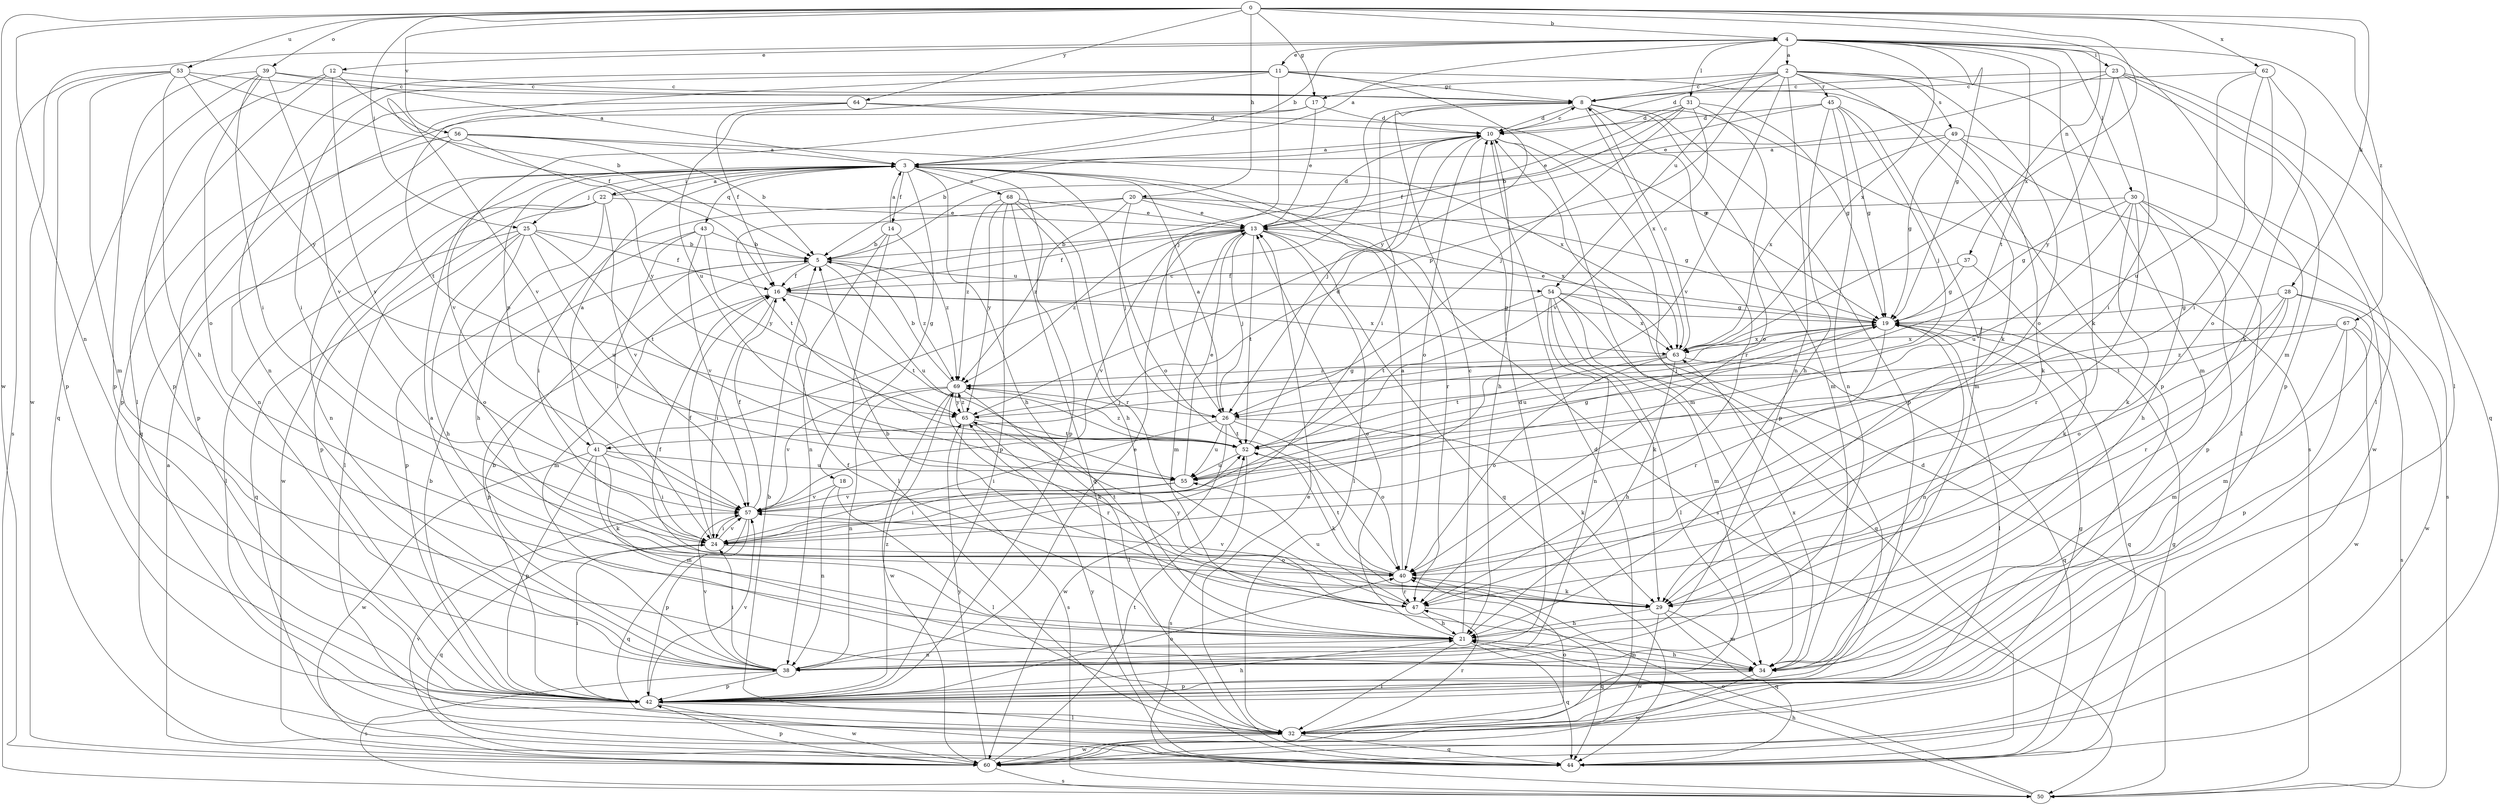strict digraph  {
0;
2;
3;
4;
5;
8;
10;
11;
12;
13;
14;
16;
17;
18;
19;
20;
21;
22;
23;
24;
25;
26;
28;
29;
30;
31;
32;
34;
37;
38;
39;
40;
41;
42;
43;
44;
45;
47;
49;
50;
52;
53;
54;
55;
56;
57;
60;
62;
63;
64;
65;
67;
68;
69;
0 -> 4  [label=b];
0 -> 17  [label=g];
0 -> 20  [label=h];
0 -> 25  [label=j];
0 -> 28  [label=k];
0 -> 37  [label=n];
0 -> 38  [label=n];
0 -> 39  [label=o];
0 -> 53  [label=u];
0 -> 56  [label=v];
0 -> 60  [label=w];
0 -> 62  [label=x];
0 -> 63  [label=x];
0 -> 64  [label=y];
0 -> 67  [label=z];
2 -> 8  [label=c];
2 -> 10  [label=d];
2 -> 17  [label=g];
2 -> 29  [label=k];
2 -> 34  [label=m];
2 -> 38  [label=n];
2 -> 40  [label=o];
2 -> 41  [label=p];
2 -> 45  [label=r];
2 -> 49  [label=s];
2 -> 57  [label=v];
3 -> 4  [label=b];
3 -> 14  [label=f];
3 -> 18  [label=g];
3 -> 21  [label=h];
3 -> 22  [label=i];
3 -> 25  [label=j];
3 -> 38  [label=n];
3 -> 40  [label=o];
3 -> 41  [label=p];
3 -> 42  [label=p];
3 -> 43  [label=q];
3 -> 47  [label=r];
3 -> 68  [label=z];
4 -> 2  [label=a];
4 -> 3  [label=a];
4 -> 11  [label=e];
4 -> 12  [label=e];
4 -> 19  [label=g];
4 -> 23  [label=i];
4 -> 29  [label=k];
4 -> 30  [label=l];
4 -> 31  [label=l];
4 -> 32  [label=l];
4 -> 34  [label=m];
4 -> 52  [label=t];
4 -> 54  [label=u];
4 -> 60  [label=w];
4 -> 63  [label=x];
5 -> 16  [label=f];
5 -> 34  [label=m];
5 -> 54  [label=u];
5 -> 55  [label=u];
5 -> 69  [label=z];
8 -> 10  [label=d];
8 -> 24  [label=i];
8 -> 34  [label=m];
8 -> 42  [label=p];
8 -> 47  [label=r];
8 -> 50  [label=s];
8 -> 63  [label=x];
10 -> 3  [label=a];
10 -> 5  [label=b];
10 -> 8  [label=c];
10 -> 21  [label=h];
10 -> 26  [label=j];
10 -> 34  [label=m];
10 -> 40  [label=o];
10 -> 42  [label=p];
11 -> 8  [label=c];
11 -> 24  [label=i];
11 -> 26  [label=j];
11 -> 38  [label=n];
11 -> 42  [label=p];
11 -> 55  [label=u];
11 -> 57  [label=v];
11 -> 65  [label=y];
12 -> 8  [label=c];
12 -> 16  [label=f];
12 -> 32  [label=l];
12 -> 42  [label=p];
12 -> 57  [label=v];
13 -> 5  [label=b];
13 -> 10  [label=d];
13 -> 16  [label=f];
13 -> 26  [label=j];
13 -> 32  [label=l];
13 -> 34  [label=m];
13 -> 44  [label=q];
13 -> 50  [label=s];
13 -> 52  [label=t];
13 -> 57  [label=v];
13 -> 69  [label=z];
14 -> 3  [label=a];
14 -> 5  [label=b];
14 -> 32  [label=l];
14 -> 38  [label=n];
14 -> 69  [label=z];
16 -> 19  [label=g];
16 -> 24  [label=i];
16 -> 42  [label=p];
16 -> 52  [label=t];
16 -> 63  [label=x];
17 -> 10  [label=d];
17 -> 13  [label=e];
17 -> 44  [label=q];
17 -> 57  [label=v];
18 -> 32  [label=l];
18 -> 38  [label=n];
18 -> 57  [label=v];
19 -> 13  [label=e];
19 -> 26  [label=j];
19 -> 32  [label=l];
19 -> 38  [label=n];
19 -> 44  [label=q];
19 -> 47  [label=r];
19 -> 55  [label=u];
19 -> 63  [label=x];
20 -> 13  [label=e];
20 -> 19  [label=g];
20 -> 24  [label=i];
20 -> 26  [label=j];
20 -> 52  [label=t];
20 -> 63  [label=x];
20 -> 69  [label=z];
21 -> 8  [label=c];
21 -> 13  [label=e];
21 -> 16  [label=f];
21 -> 32  [label=l];
21 -> 34  [label=m];
21 -> 38  [label=n];
21 -> 44  [label=q];
22 -> 3  [label=a];
22 -> 13  [label=e];
22 -> 21  [label=h];
22 -> 32  [label=l];
22 -> 42  [label=p];
22 -> 57  [label=v];
22 -> 60  [label=w];
23 -> 8  [label=c];
23 -> 13  [label=e];
23 -> 24  [label=i];
23 -> 32  [label=l];
23 -> 42  [label=p];
23 -> 44  [label=q];
23 -> 65  [label=y];
24 -> 16  [label=f];
24 -> 40  [label=o];
24 -> 44  [label=q];
24 -> 52  [label=t];
24 -> 57  [label=v];
25 -> 5  [label=b];
25 -> 16  [label=f];
25 -> 21  [label=h];
25 -> 32  [label=l];
25 -> 40  [label=o];
25 -> 44  [label=q];
25 -> 52  [label=t];
25 -> 55  [label=u];
26 -> 3  [label=a];
26 -> 24  [label=i];
26 -> 29  [label=k];
26 -> 40  [label=o];
26 -> 52  [label=t];
26 -> 55  [label=u];
26 -> 60  [label=w];
28 -> 19  [label=g];
28 -> 34  [label=m];
28 -> 40  [label=o];
28 -> 47  [label=r];
28 -> 52  [label=t];
28 -> 60  [label=w];
29 -> 16  [label=f];
29 -> 21  [label=h];
29 -> 34  [label=m];
29 -> 44  [label=q];
29 -> 60  [label=w];
30 -> 13  [label=e];
30 -> 19  [label=g];
30 -> 21  [label=h];
30 -> 29  [label=k];
30 -> 42  [label=p];
30 -> 47  [label=r];
30 -> 50  [label=s];
30 -> 55  [label=u];
31 -> 10  [label=d];
31 -> 13  [label=e];
31 -> 16  [label=f];
31 -> 19  [label=g];
31 -> 26  [label=j];
31 -> 40  [label=o];
31 -> 57  [label=v];
32 -> 5  [label=b];
32 -> 19  [label=g];
32 -> 40  [label=o];
32 -> 44  [label=q];
32 -> 47  [label=r];
32 -> 60  [label=w];
34 -> 21  [label=h];
34 -> 42  [label=p];
34 -> 60  [label=w];
34 -> 63  [label=x];
37 -> 16  [label=f];
37 -> 19  [label=g];
37 -> 29  [label=k];
38 -> 3  [label=a];
38 -> 5  [label=b];
38 -> 10  [label=d];
38 -> 13  [label=e];
38 -> 24  [label=i];
38 -> 42  [label=p];
38 -> 50  [label=s];
38 -> 57  [label=v];
39 -> 3  [label=a];
39 -> 8  [label=c];
39 -> 24  [label=i];
39 -> 40  [label=o];
39 -> 42  [label=p];
39 -> 44  [label=q];
39 -> 57  [label=v];
40 -> 3  [label=a];
40 -> 29  [label=k];
40 -> 47  [label=r];
40 -> 52  [label=t];
40 -> 57  [label=v];
41 -> 3  [label=a];
41 -> 8  [label=c];
41 -> 24  [label=i];
41 -> 29  [label=k];
41 -> 34  [label=m];
41 -> 42  [label=p];
41 -> 55  [label=u];
41 -> 60  [label=w];
42 -> 5  [label=b];
42 -> 21  [label=h];
42 -> 24  [label=i];
42 -> 32  [label=l];
42 -> 40  [label=o];
42 -> 57  [label=v];
42 -> 60  [label=w];
42 -> 69  [label=z];
43 -> 5  [label=b];
43 -> 24  [label=i];
43 -> 42  [label=p];
43 -> 57  [label=v];
43 -> 65  [label=y];
44 -> 13  [label=e];
44 -> 19  [label=g];
44 -> 65  [label=y];
45 -> 5  [label=b];
45 -> 10  [label=d];
45 -> 19  [label=g];
45 -> 21  [label=h];
45 -> 26  [label=j];
45 -> 34  [label=m];
45 -> 38  [label=n];
47 -> 5  [label=b];
47 -> 21  [label=h];
47 -> 44  [label=q];
47 -> 55  [label=u];
47 -> 65  [label=y];
49 -> 3  [label=a];
49 -> 19  [label=g];
49 -> 29  [label=k];
49 -> 32  [label=l];
49 -> 60  [label=w];
49 -> 63  [label=x];
50 -> 10  [label=d];
50 -> 21  [label=h];
50 -> 40  [label=o];
52 -> 10  [label=d];
52 -> 29  [label=k];
52 -> 50  [label=s];
52 -> 55  [label=u];
52 -> 69  [label=z];
53 -> 5  [label=b];
53 -> 8  [label=c];
53 -> 21  [label=h];
53 -> 34  [label=m];
53 -> 42  [label=p];
53 -> 50  [label=s];
53 -> 65  [label=y];
54 -> 19  [label=g];
54 -> 29  [label=k];
54 -> 32  [label=l];
54 -> 34  [label=m];
54 -> 38  [label=n];
54 -> 44  [label=q];
54 -> 52  [label=t];
54 -> 63  [label=x];
55 -> 13  [label=e];
55 -> 19  [label=g];
55 -> 24  [label=i];
55 -> 57  [label=v];
56 -> 3  [label=a];
56 -> 5  [label=b];
56 -> 38  [label=n];
56 -> 42  [label=p];
56 -> 63  [label=x];
56 -> 65  [label=y];
57 -> 16  [label=f];
57 -> 24  [label=i];
57 -> 42  [label=p];
57 -> 44  [label=q];
60 -> 3  [label=a];
60 -> 10  [label=d];
60 -> 42  [label=p];
60 -> 50  [label=s];
60 -> 52  [label=t];
60 -> 57  [label=v];
60 -> 65  [label=y];
62 -> 8  [label=c];
62 -> 24  [label=i];
62 -> 29  [label=k];
62 -> 40  [label=o];
62 -> 55  [label=u];
63 -> 8  [label=c];
63 -> 21  [label=h];
63 -> 40  [label=o];
63 -> 44  [label=q];
63 -> 52  [label=t];
63 -> 69  [label=z];
64 -> 10  [label=d];
64 -> 16  [label=f];
64 -> 19  [label=g];
64 -> 42  [label=p];
64 -> 52  [label=t];
65 -> 19  [label=g];
65 -> 47  [label=r];
65 -> 50  [label=s];
65 -> 52  [label=t];
65 -> 69  [label=z];
67 -> 34  [label=m];
67 -> 42  [label=p];
67 -> 50  [label=s];
67 -> 60  [label=w];
67 -> 63  [label=x];
67 -> 69  [label=z];
68 -> 13  [label=e];
68 -> 21  [label=h];
68 -> 42  [label=p];
68 -> 44  [label=q];
68 -> 47  [label=r];
68 -> 65  [label=y];
68 -> 69  [label=z];
69 -> 5  [label=b];
69 -> 26  [label=j];
69 -> 29  [label=k];
69 -> 32  [label=l];
69 -> 38  [label=n];
69 -> 57  [label=v];
69 -> 60  [label=w];
69 -> 65  [label=y];
}
